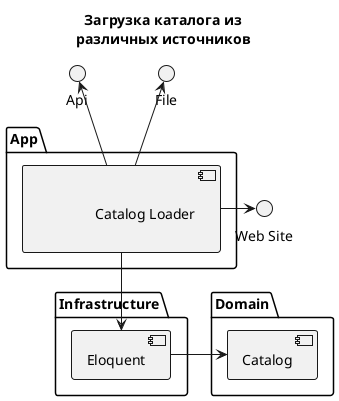 @startuml

skinparam title {
	fontSize 14
	borderThickness 1
}

title
Загрузка каталога из
различных источников
end title

package App {
	component CatalogLoader [

		Catalog Loader

	]
}

package Domain{
	component Catalog
}

package Infrastructure{
	component Eloquent
}

CatalogLoader -right-> () "Web Site"
CatalogLoader -up-> () File
CatalogLoader -up-> () Api
CatalogLoader -down-> Eloquent
Eloquent -> Catalog

@enduml